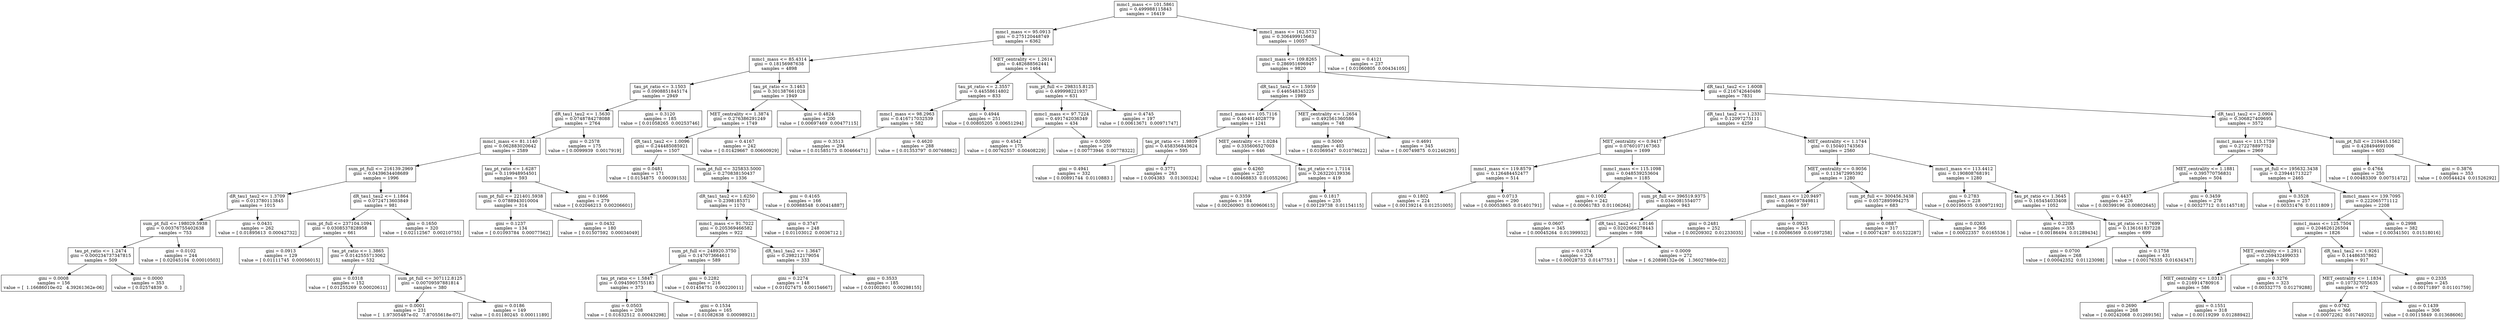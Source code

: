 digraph Tree {
0 [label="mmc1_mass <= 101.5861\ngini = 0.499988115843\nsamples = 16419", shape="box"] ;
1 [label="mmc1_mass <= 95.0913\ngini = 0.275120448749\nsamples = 6362", shape="box"] ;
0 -> 1 ;
2 [label="mmc1_mass <= 85.4314\ngini = 0.18156987638\nsamples = 4898", shape="box"] ;
1 -> 2 ;
3 [label="tau_pt_ratio <= 3.1503\ngini = 0.0908851845174\nsamples = 2949", shape="box"] ;
2 -> 3 ;
4 [label="dR_tau1_tau2 <= 1.5630\ngini = 0.0748784278088\nsamples = 2764", shape="box"] ;
3 -> 4 ;
5 [label="mmc1_mass <= 81.1140\ngini = 0.062883020642\nsamples = 2589", shape="box"] ;
4 -> 5 ;
6 [label="sum_pt_full <= 216139.2969\ngini = 0.0439634408689\nsamples = 1996", shape="box"] ;
5 -> 6 ;
7 [label="dR_tau1_tau2 <= 1.3709\ngini = 0.013780113845\nsamples = 1015", shape="box"] ;
6 -> 7 ;
8 [label="sum_pt_full <= 198029.5938\ngini = 0.00376755402638\nsamples = 753", shape="box"] ;
7 -> 8 ;
9 [label="tau_pt_ratio <= 1.2474\ngini = 0.000234737347815\nsamples = 509", shape="box"] ;
8 -> 9 ;
10 [label="gini = 0.0008\nsamples = 156\nvalue = [  1.16686010e-02   4.39261362e-06]", shape="box"] ;
9 -> 10 ;
11 [label="gini = 0.0000\nsamples = 353\nvalue = [ 0.02574839  0.        ]", shape="box"] ;
9 -> 11 ;
12 [label="gini = 0.0102\nsamples = 244\nvalue = [ 0.02045104  0.00010503]", shape="box"] ;
8 -> 12 ;
13 [label="gini = 0.0431\nsamples = 262\nvalue = [ 0.01895613  0.00042732]", shape="box"] ;
7 -> 13 ;
14 [label="dR_tau1_tau2 <= 1.1864\ngini = 0.0724713603849\nsamples = 981", shape="box"] ;
6 -> 14 ;
15 [label="sum_pt_full <= 237104.1094\ngini = 0.0308537828958\nsamples = 661", shape="box"] ;
14 -> 15 ;
16 [label="gini = 0.0913\nsamples = 129\nvalue = [ 0.01111745  0.00056015]", shape="box"] ;
15 -> 16 ;
17 [label="tau_pt_ratio <= 1.3865\ngini = 0.0142555713062\nsamples = 532", shape="box"] ;
15 -> 17 ;
18 [label="gini = 0.0318\nsamples = 152\nvalue = [ 0.01255269  0.00020611]", shape="box"] ;
17 -> 18 ;
19 [label="sum_pt_full <= 307112.8125\ngini = 0.00709597881814\nsamples = 380", shape="box"] ;
17 -> 19 ;
20 [label="gini = 0.0001\nsamples = 231\nvalue = [  1.97305487e-02   7.87055618e-07]", shape="box"] ;
19 -> 20 ;
21 [label="gini = 0.0186\nsamples = 149\nvalue = [ 0.01180245  0.00011189]", shape="box"] ;
19 -> 21 ;
22 [label="gini = 0.1650\nsamples = 320\nvalue = [ 0.02112567  0.00210755]", shape="box"] ;
14 -> 22 ;
23 [label="tau_pt_ratio <= 1.6287\ngini = 0.119948954501\nsamples = 593", shape="box"] ;
5 -> 23 ;
24 [label="sum_pt_full <= 221401.5938\ngini = 0.0788943010004\nsamples = 314", shape="box"] ;
23 -> 24 ;
25 [label="gini = 0.1237\nsamples = 134\nvalue = [ 0.01093784  0.00077562]", shape="box"] ;
24 -> 25 ;
26 [label="gini = 0.0432\nsamples = 180\nvalue = [ 0.01507592  0.00034049]", shape="box"] ;
24 -> 26 ;
27 [label="gini = 0.1666\nsamples = 279\nvalue = [ 0.02046213  0.00206601]", shape="box"] ;
23 -> 27 ;
28 [label="gini = 0.2578\nsamples = 175\nvalue = [ 0.0099939  0.0017919]", shape="box"] ;
4 -> 28 ;
29 [label="gini = 0.3120\nsamples = 185\nvalue = [ 0.01058265  0.00253746]", shape="box"] ;
3 -> 29 ;
30 [label="tau_pt_ratio <= 3.1463\ngini = 0.301387661028\nsamples = 1949", shape="box"] ;
2 -> 30 ;
31 [label="MET_centrality <= 1.3874\ngini = 0.276386291249\nsamples = 1749", shape="box"] ;
30 -> 31 ;
32 [label="dR_tau1_tau2 <= 1.0096\ngini = 0.244485085921\nsamples = 1507", shape="box"] ;
31 -> 32 ;
33 [label="gini = 0.0481\nsamples = 171\nvalue = [ 0.0154875   0.00039153]", shape="box"] ;
32 -> 33 ;
34 [label="sum_pt_full <= 325833.5000\ngini = 0.270838150437\nsamples = 1336", shape="box"] ;
32 -> 34 ;
35 [label="dR_tau1_tau2 <= 1.6250\ngini = 0.2398185371\nsamples = 1170", shape="box"] ;
34 -> 35 ;
36 [label="mmc1_mass <= 91.7022\ngini = 0.205369466582\nsamples = 922", shape="box"] ;
35 -> 36 ;
37 [label="sum_pt_full <= 248920.3750\ngini = 0.147073664611\nsamples = 589", shape="box"] ;
36 -> 37 ;
38 [label="tau_pt_ratio <= 1.5847\ngini = 0.0945905755183\nsamples = 373", shape="box"] ;
37 -> 38 ;
39 [label="gini = 0.0503\nsamples = 208\nvalue = [ 0.01632512  0.00043298]", shape="box"] ;
38 -> 39 ;
40 [label="gini = 0.1534\nsamples = 165\nvalue = [ 0.01082638  0.00098921]", shape="box"] ;
38 -> 40 ;
41 [label="gini = 0.2282\nsamples = 216\nvalue = [ 0.01454751  0.00220011]", shape="box"] ;
37 -> 41 ;
42 [label="dR_tau1_tau2 <= 1.3647\ngini = 0.298212179054\nsamples = 333", shape="box"] ;
36 -> 42 ;
43 [label="gini = 0.2274\nsamples = 148\nvalue = [ 0.01027475  0.00154667]", shape="box"] ;
42 -> 43 ;
44 [label="gini = 0.3533\nsamples = 185\nvalue = [ 0.01002801  0.00298155]", shape="box"] ;
42 -> 44 ;
45 [label="gini = 0.3747\nsamples = 248\nvalue = [ 0.01103012  0.0036712 ]", shape="box"] ;
35 -> 45 ;
46 [label="gini = 0.4165\nsamples = 166\nvalue = [ 0.00988548  0.00414887]", shape="box"] ;
34 -> 46 ;
47 [label="gini = 0.4167\nsamples = 242\nvalue = [ 0.01429667  0.00600929]", shape="box"] ;
31 -> 47 ;
48 [label="gini = 0.4824\nsamples = 200\nvalue = [ 0.00697469  0.00477115]", shape="box"] ;
30 -> 48 ;
49 [label="MET_centrality <= 1.2614\ngini = 0.482688562441\nsamples = 1464", shape="box"] ;
1 -> 49 ;
50 [label="tau_pt_ratio <= 2.3557\ngini = 0.44558614802\nsamples = 833", shape="box"] ;
49 -> 50 ;
51 [label="mmc1_mass <= 98.2963\ngini = 0.416717032539\nsamples = 582", shape="box"] ;
50 -> 51 ;
52 [label="gini = 0.3513\nsamples = 294\nvalue = [ 0.01585173  0.00466471]", shape="box"] ;
51 -> 52 ;
53 [label="gini = 0.4620\nsamples = 288\nvalue = [ 0.01353797  0.00768862]", shape="box"] ;
51 -> 53 ;
54 [label="gini = 0.4944\nsamples = 251\nvalue = [ 0.00805205  0.00651294]", shape="box"] ;
50 -> 54 ;
55 [label="sum_pt_full <= 298315.8125\ngini = 0.499998221937\nsamples = 631", shape="box"] ;
49 -> 55 ;
56 [label="mmc1_mass <= 97.7224\ngini = 0.491742036349\nsamples = 434", shape="box"] ;
55 -> 56 ;
57 [label="gini = 0.4542\nsamples = 175\nvalue = [ 0.00762557  0.00408229]", shape="box"] ;
56 -> 57 ;
58 [label="gini = 0.5000\nsamples = 259\nvalue = [ 0.00773946  0.00778322]", shape="box"] ;
56 -> 58 ;
59 [label="gini = 0.4745\nsamples = 197\nvalue = [ 0.00613671  0.00971747]", shape="box"] ;
55 -> 59 ;
60 [label="mmc1_mass <= 162.5732\ngini = 0.306499915663\nsamples = 10057", shape="box"] ;
0 -> 60 ;
61 [label="mmc1_mass <= 109.8265\ngini = 0.286951696947\nsamples = 9820", shape="box"] ;
60 -> 61 ;
62 [label="dR_tau1_tau2 <= 1.5959\ngini = 0.446548345225\nsamples = 1989", shape="box"] ;
61 -> 62 ;
63 [label="mmc1_mass <= 105.7116\ngini = 0.404814028779\nsamples = 1241", shape="box"] ;
62 -> 63 ;
64 [label="tau_pt_ratio <= 1.9809\ngini = 0.458356843624\nsamples = 595", shape="box"] ;
63 -> 64 ;
65 [label="gini = 0.4941\nsamples = 332\nvalue = [ 0.00891744  0.0110883 ]", shape="box"] ;
64 -> 65 ;
66 [label="gini = 0.3771\nsamples = 263\nvalue = [ 0.004383    0.01300324]", shape="box"] ;
64 -> 66 ;
67 [label="MET_centrality <= 1.0284\ngini = 0.335606527003\nsamples = 646", shape="box"] ;
63 -> 67 ;
68 [label="gini = 0.4260\nsamples = 227\nvalue = [ 0.00468833  0.01055206]", shape="box"] ;
67 -> 68 ;
69 [label="tau_pt_ratio <= 1.7114\ngini = 0.263220139336\nsamples = 419", shape="box"] ;
67 -> 69 ;
70 [label="gini = 0.3359\nsamples = 184\nvalue = [ 0.00260903  0.00960615]", shape="box"] ;
69 -> 70 ;
71 [label="gini = 0.1817\nsamples = 235\nvalue = [ 0.00129738  0.01154115]", shape="box"] ;
69 -> 71 ;
72 [label="MET_centrality <= 1.2654\ngini = 0.492561360586\nsamples = 748", shape="box"] ;
62 -> 72 ;
73 [label="gini = 0.5000\nsamples = 403\nvalue = [ 0.01069547  0.01078622]", shape="box"] ;
72 -> 73 ;
74 [label="gini = 0.4691\nsamples = 345\nvalue = [ 0.00749875  0.01246295]", shape="box"] ;
72 -> 74 ;
75 [label="dR_tau1_tau2 <= 1.6008\ngini = 0.216742640486\nsamples = 7831", shape="box"] ;
61 -> 75 ;
76 [label="dR_tau1_tau2 <= 1.2331\ngini = 0.12097275111\nsamples = 4259", shape="box"] ;
75 -> 76 ;
77 [label="MET_centrality <= 0.9417\ngini = 0.0760107167363\nsamples = 1699", shape="box"] ;
76 -> 77 ;
78 [label="mmc1_mass <= 119.8579\ngini = 0.126484452477\nsamples = 514", shape="box"] ;
77 -> 78 ;
79 [label="gini = 0.1802\nsamples = 224\nvalue = [ 0.00139214  0.01251005]", shape="box"] ;
78 -> 79 ;
80 [label="gini = 0.0713\nsamples = 290\nvalue = [ 0.00053865  0.01401791]", shape="box"] ;
78 -> 80 ;
81 [label="mmc1_mass <= 115.1098\ngini = 0.048539253604\nsamples = 1185", shape="box"] ;
77 -> 81 ;
82 [label="gini = 0.1002\nsamples = 242\nvalue = [ 0.00061783  0.01106264]", shape="box"] ;
81 -> 82 ;
83 [label="sum_pt_full <= 396519.9375\ngini = 0.0340081554077\nsamples = 943", shape="box"] ;
81 -> 83 ;
84 [label="gini = 0.0607\nsamples = 345\nvalue = [ 0.00045264  0.01399932]", shape="box"] ;
83 -> 84 ;
85 [label="dR_tau1_tau2 <= 1.0146\ngini = 0.0202666278443\nsamples = 598", shape="box"] ;
83 -> 85 ;
86 [label="gini = 0.0374\nsamples = 326\nvalue = [ 0.00028733  0.0147753 ]", shape="box"] ;
85 -> 86 ;
87 [label="gini = 0.0009\nsamples = 272\nvalue = [  6.20898132e-06   1.36027880e-02]", shape="box"] ;
85 -> 87 ;
88 [label="MET_centrality <= 1.1744\ngini = 0.150401743563\nsamples = 2560", shape="box"] ;
76 -> 88 ;
89 [label="MET_centrality <= 0.9056\ngini = 0.113472995392\nsamples = 1280", shape="box"] ;
88 -> 89 ;
90 [label="mmc1_mass <= 120.9497\ngini = 0.166597849811\nsamples = 597", shape="box"] ;
89 -> 90 ;
91 [label="gini = 0.2481\nsamples = 252\nvalue = [ 0.00209302  0.01233035]", shape="box"] ;
90 -> 91 ;
92 [label="gini = 0.0923\nsamples = 345\nvalue = [ 0.00086569  0.01697258]", shape="box"] ;
90 -> 92 ;
93 [label="sum_pt_full <= 300456.3438\ngini = 0.0572895994275\nsamples = 683", shape="box"] ;
89 -> 93 ;
94 [label="gini = 0.0887\nsamples = 317\nvalue = [ 0.00074287  0.01522287]", shape="box"] ;
93 -> 94 ;
95 [label="gini = 0.0263\nsamples = 366\nvalue = [ 0.00022357  0.0165536 ]", shape="box"] ;
93 -> 95 ;
96 [label="mmc1_mass <= 113.4412\ngini = 0.190808768191\nsamples = 1280", shape="box"] ;
88 -> 96 ;
97 [label="gini = 0.2783\nsamples = 228\nvalue = [ 0.00195035  0.00972192]", shape="box"] ;
96 -> 97 ;
98 [label="tau_pt_ratio <= 1.3645\ngini = 0.165454033408\nsamples = 1052", shape="box"] ;
96 -> 98 ;
99 [label="gini = 0.2208\nsamples = 353\nvalue = [ 0.00186494  0.01289434]", shape="box"] ;
98 -> 99 ;
100 [label="tau_pt_ratio <= 1.7699\ngini = 0.136161837228\nsamples = 699", shape="box"] ;
98 -> 100 ;
101 [label="gini = 0.0700\nsamples = 268\nvalue = [ 0.00042352  0.01123098]", shape="box"] ;
100 -> 101 ;
102 [label="gini = 0.1758\nsamples = 431\nvalue = [ 0.00176335  0.01634347]", shape="box"] ;
100 -> 102 ;
103 [label="dR_tau1_tau2 <= 2.0904\ngini = 0.306827409695\nsamples = 3572", shape="box"] ;
75 -> 103 ;
104 [label="mmc1_mass <= 115.1759\ngini = 0.272278897752\nsamples = 2969", shape="box"] ;
103 -> 104 ;
105 [label="MET_centrality <= 1.1881\ngini = 0.395770756831\nsamples = 504", shape="box"] ;
104 -> 105 ;
106 [label="gini = 0.4437\nsamples = 226\nvalue = [ 0.00399196  0.00802645]", shape="box"] ;
105 -> 106 ;
107 [label="gini = 0.3459\nsamples = 278\nvalue = [ 0.00327712  0.01145718]", shape="box"] ;
105 -> 107 ;
108 [label="sum_pt_full <= 195632.3438\ngini = 0.239441713227\nsamples = 2465", shape="box"] ;
104 -> 108 ;
109 [label="gini = 0.3528\nsamples = 257\nvalue = [ 0.00331476  0.0111809 ]", shape="box"] ;
108 -> 109 ;
110 [label="mmc1_mass <= 139.7095\ngini = 0.222065771112\nsamples = 2208", shape="box"] ;
108 -> 110 ;
111 [label="mmc1_mass <= 125.7504\ngini = 0.204626126504\nsamples = 1826", shape="box"] ;
110 -> 111 ;
112 [label="MET_centrality <= 1.2911\ngini = 0.259432499033\nsamples = 909", shape="box"] ;
111 -> 112 ;
113 [label="MET_centrality <= 1.0313\ngini = 0.216914780916\nsamples = 586", shape="box"] ;
112 -> 113 ;
114 [label="gini = 0.2690\nsamples = 268\nvalue = [ 0.00242068  0.01269156]", shape="box"] ;
113 -> 114 ;
115 [label="gini = 0.1551\nsamples = 318\nvalue = [ 0.00119299  0.01288942]", shape="box"] ;
113 -> 115 ;
116 [label="gini = 0.3276\nsamples = 323\nvalue = [ 0.00332775  0.01279288]", shape="box"] ;
112 -> 116 ;
117 [label="dR_tau1_tau2 <= 1.9261\ngini = 0.14486357862\nsamples = 917", shape="box"] ;
111 -> 117 ;
118 [label="MET_centrality <= 1.1834\ngini = 0.107327055635\nsamples = 672", shape="box"] ;
117 -> 118 ;
119 [label="gini = 0.0762\nsamples = 366\nvalue = [ 0.00072262  0.01749202]", shape="box"] ;
118 -> 119 ;
120 [label="gini = 0.1439\nsamples = 306\nvalue = [ 0.00115849  0.01368606]", shape="box"] ;
118 -> 120 ;
121 [label="gini = 0.2335\nsamples = 245\nvalue = [ 0.00171897  0.01101759]", shape="box"] ;
117 -> 121 ;
122 [label="gini = 0.2998\nsamples = 382\nvalue = [ 0.00341501  0.01518016]", shape="box"] ;
110 -> 122 ;
123 [label="sum_pt_full <= 210445.1562\ngini = 0.428494691006\nsamples = 603", shape="box"] ;
103 -> 123 ;
124 [label="gini = 0.4764\nsamples = 250\nvalue = [ 0.00483309  0.00751472]", shape="box"] ;
123 -> 124 ;
125 [label="gini = 0.3876\nsamples = 353\nvalue = [ 0.00544424  0.01526292]", shape="box"] ;
123 -> 125 ;
126 [label="gini = 0.4121\nsamples = 237\nvalue = [ 0.01060805  0.00434105]", shape="box"] ;
60 -> 126 ;
}